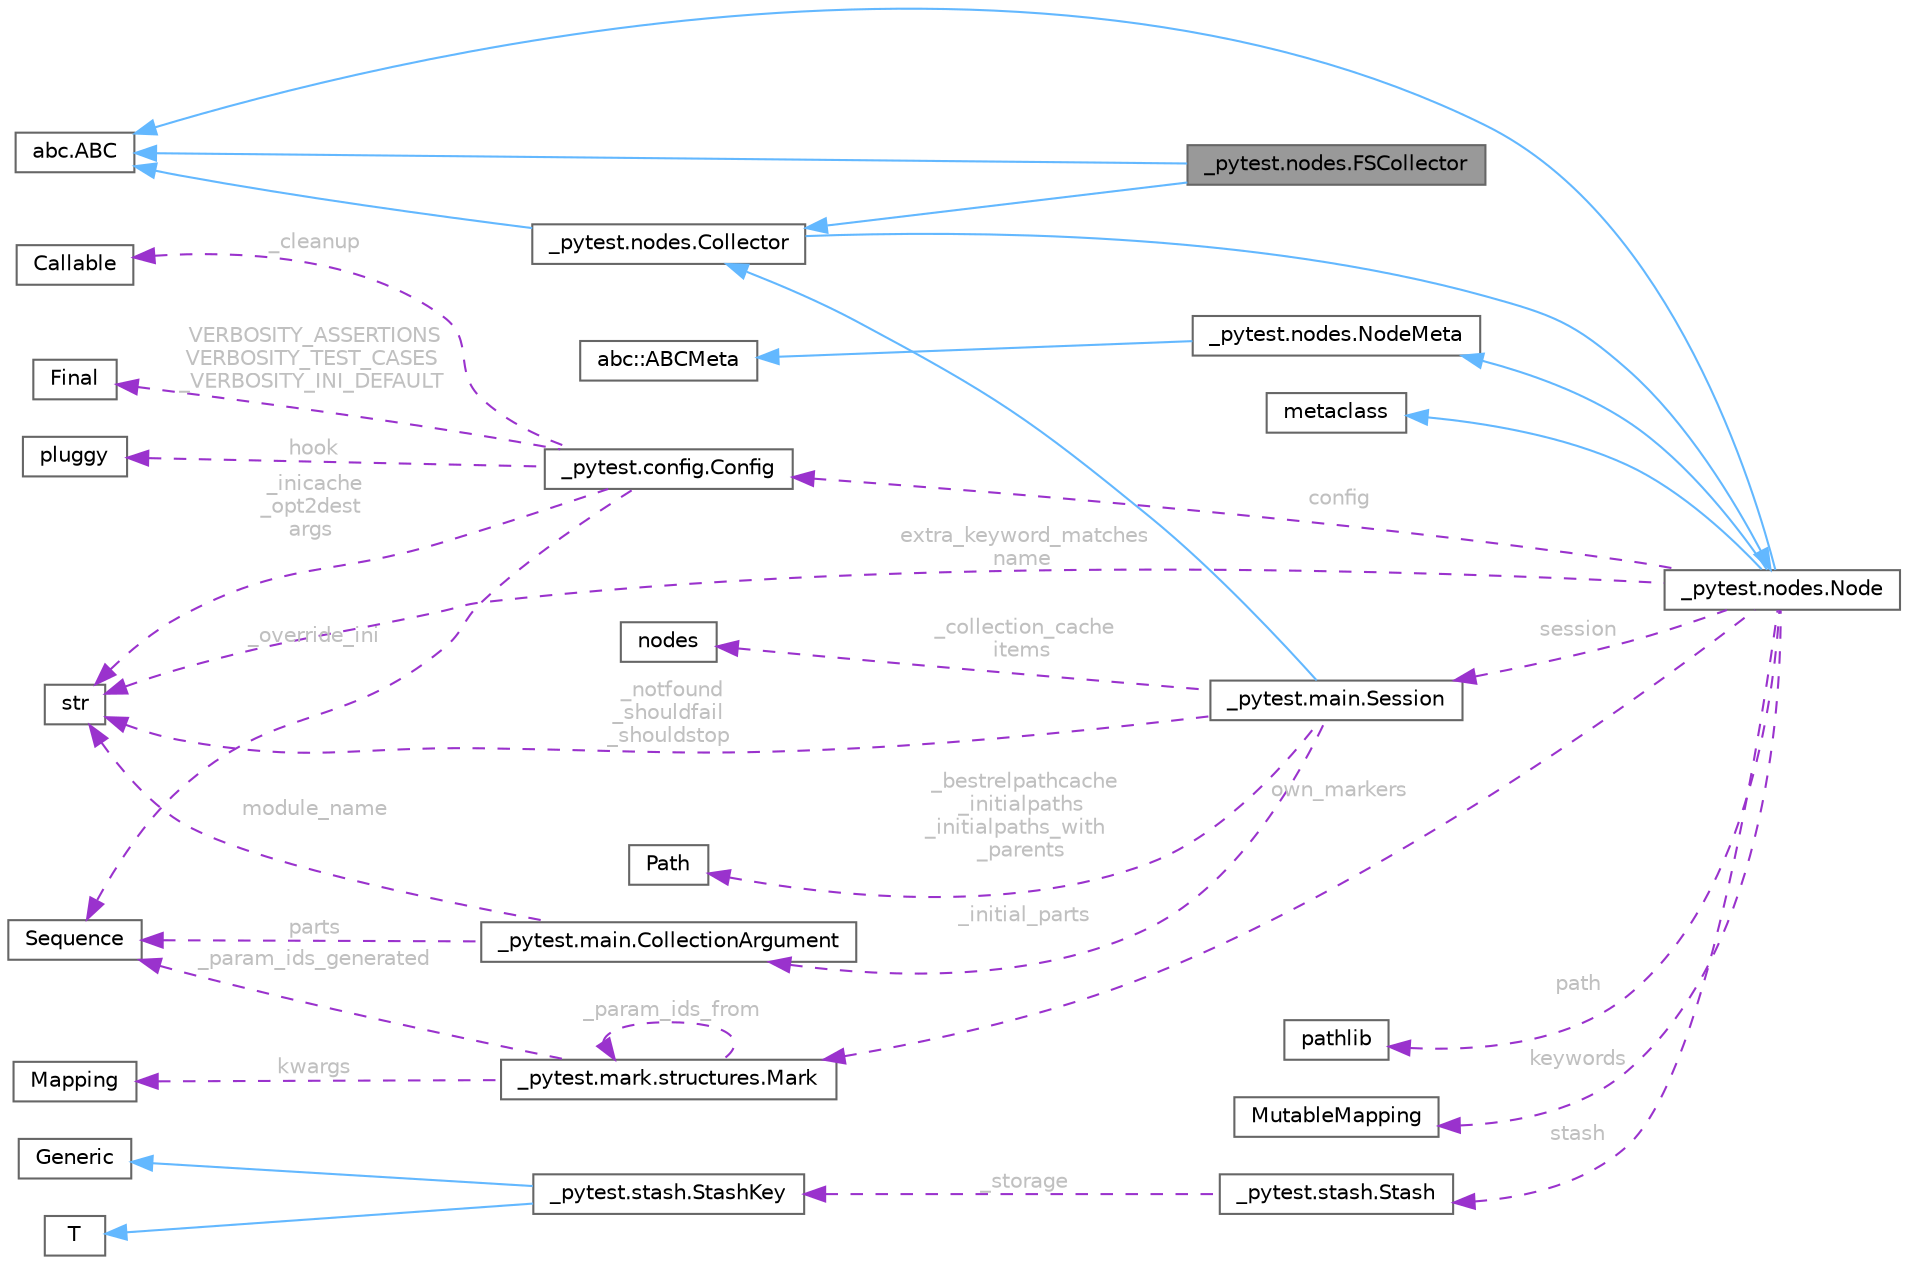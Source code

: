 digraph "_pytest.nodes.FSCollector"
{
 // LATEX_PDF_SIZE
  bgcolor="transparent";
  edge [fontname=Helvetica,fontsize=10,labelfontname=Helvetica,labelfontsize=10];
  node [fontname=Helvetica,fontsize=10,shape=box,height=0.2,width=0.4];
  rankdir="LR";
  Node1 [id="Node000001",label="_pytest.nodes.FSCollector",height=0.2,width=0.4,color="gray40", fillcolor="grey60", style="filled", fontcolor="black",tooltip=" "];
  Node2 -> Node1 [id="edge1_Node000001_Node000002",dir="back",color="steelblue1",style="solid",tooltip=" "];
  Node2 [id="Node000002",label="_pytest.nodes.Collector",height=0.2,width=0.4,color="gray40", fillcolor="white", style="filled",URL="$class__pytest_1_1nodes_1_1_collector.html",tooltip=" "];
  Node3 -> Node2 [id="edge2_Node000002_Node000003",dir="back",color="steelblue1",style="solid",tooltip=" "];
  Node3 [id="Node000003",label="_pytest.nodes.Node",height=0.2,width=0.4,color="gray40", fillcolor="white", style="filled",URL="$class__pytest_1_1nodes_1_1_node.html",tooltip=" "];
  Node4 -> Node3 [id="edge3_Node000003_Node000004",dir="back",color="steelblue1",style="solid",tooltip=" "];
  Node4 [id="Node000004",label="abc.ABC",height=0.2,width=0.4,color="gray40", fillcolor="white", style="filled",tooltip=" "];
  Node5 -> Node3 [id="edge4_Node000003_Node000005",dir="back",color="steelblue1",style="solid",tooltip=" "];
  Node5 [id="Node000005",label="metaclass",height=0.2,width=0.4,color="gray40", fillcolor="white", style="filled",tooltip=" "];
  Node6 -> Node3 [id="edge5_Node000003_Node000006",dir="back",color="steelblue1",style="solid",tooltip=" "];
  Node6 [id="Node000006",label="_pytest.nodes.NodeMeta",height=0.2,width=0.4,color="gray40", fillcolor="white", style="filled",URL="$class__pytest_1_1nodes_1_1_node_meta.html",tooltip=" "];
  Node7 -> Node6 [id="edge6_Node000006_Node000007",dir="back",color="steelblue1",style="solid",tooltip=" "];
  Node7 [id="Node000007",label="abc::ABCMeta",height=0.2,width=0.4,color="gray40", fillcolor="white", style="filled",tooltip=" "];
  Node8 -> Node3 [id="edge7_Node000003_Node000008",dir="back",color="darkorchid3",style="dashed",tooltip=" ",label=" extra_keyword_matches\nname",fontcolor="grey" ];
  Node8 [id="Node000008",label="str",height=0.2,width=0.4,color="gray40", fillcolor="white", style="filled",tooltip=" "];
  Node9 -> Node3 [id="edge8_Node000003_Node000009",dir="back",color="darkorchid3",style="dashed",tooltip=" ",label=" config",fontcolor="grey" ];
  Node9 [id="Node000009",label="_pytest.config.Config",height=0.2,width=0.4,color="gray40", fillcolor="white", style="filled",URL="$class__pytest_1_1config_1_1_config.html",tooltip=" "];
  Node10 -> Node9 [id="edge9_Node000009_Node000010",dir="back",color="darkorchid3",style="dashed",tooltip=" ",label=" VERBOSITY_ASSERTIONS\nVERBOSITY_TEST_CASES\n_VERBOSITY_INI_DEFAULT",fontcolor="grey" ];
  Node10 [id="Node000010",label="Final",height=0.2,width=0.4,color="gray40", fillcolor="white", style="filled",tooltip=" "];
  Node11 -> Node9 [id="edge10_Node000009_Node000011",dir="back",color="darkorchid3",style="dashed",tooltip=" ",label=" hook",fontcolor="grey" ];
  Node11 [id="Node000011",label="pluggy",height=0.2,width=0.4,color="gray40", fillcolor="white", style="filled",tooltip=" "];
  Node8 -> Node9 [id="edge11_Node000009_Node000008",dir="back",color="darkorchid3",style="dashed",tooltip=" ",label=" _inicache\n_opt2dest\nargs",fontcolor="grey" ];
  Node12 -> Node9 [id="edge12_Node000009_Node000012",dir="back",color="darkorchid3",style="dashed",tooltip=" ",label=" _override_ini",fontcolor="grey" ];
  Node12 [id="Node000012",label="Sequence",height=0.2,width=0.4,color="gray40", fillcolor="white", style="filled",tooltip=" "];
  Node13 -> Node9 [id="edge13_Node000009_Node000013",dir="back",color="darkorchid3",style="dashed",tooltip=" ",label=" _cleanup",fontcolor="grey" ];
  Node13 [id="Node000013",label="Callable",height=0.2,width=0.4,color="gray40", fillcolor="white", style="filled",tooltip=" "];
  Node14 -> Node3 [id="edge14_Node000003_Node000014",dir="back",color="darkorchid3",style="dashed",tooltip=" ",label=" session",fontcolor="grey" ];
  Node14 [id="Node000014",label="_pytest.main.Session",height=0.2,width=0.4,color="gray40", fillcolor="white", style="filled",URL="$class__pytest_1_1main_1_1_session.html",tooltip=" "];
  Node2 -> Node14 [id="edge15_Node000014_Node000002",dir="back",color="steelblue1",style="solid",tooltip=" "];
  Node8 -> Node14 [id="edge16_Node000014_Node000008",dir="back",color="darkorchid3",style="dashed",tooltip=" ",label=" _notfound\n_shouldfail\n_shouldstop",fontcolor="grey" ];
  Node15 -> Node14 [id="edge17_Node000014_Node000015",dir="back",color="darkorchid3",style="dashed",tooltip=" ",label=" _bestrelpathcache\n_initialpaths\n_initialpaths_with\l_parents",fontcolor="grey" ];
  Node15 [id="Node000015",label="Path",height=0.2,width=0.4,color="gray40", fillcolor="white", style="filled",tooltip=" "];
  Node16 -> Node14 [id="edge18_Node000014_Node000016",dir="back",color="darkorchid3",style="dashed",tooltip=" ",label=" _initial_parts",fontcolor="grey" ];
  Node16 [id="Node000016",label="_pytest.main.CollectionArgument",height=0.2,width=0.4,color="gray40", fillcolor="white", style="filled",URL="$class__pytest_1_1main_1_1_collection_argument.html",tooltip=" "];
  Node12 -> Node16 [id="edge19_Node000016_Node000012",dir="back",color="darkorchid3",style="dashed",tooltip=" ",label=" parts",fontcolor="grey" ];
  Node8 -> Node16 [id="edge20_Node000016_Node000008",dir="back",color="darkorchid3",style="dashed",tooltip=" ",label=" module_name",fontcolor="grey" ];
  Node17 -> Node14 [id="edge21_Node000014_Node000017",dir="back",color="darkorchid3",style="dashed",tooltip=" ",label=" _collection_cache\nitems",fontcolor="grey" ];
  Node17 [id="Node000017",label="nodes",height=0.2,width=0.4,color="gray40", fillcolor="white", style="filled",tooltip=" "];
  Node18 -> Node3 [id="edge22_Node000003_Node000018",dir="back",color="darkorchid3",style="dashed",tooltip=" ",label=" path",fontcolor="grey" ];
  Node18 [id="Node000018",label="pathlib",height=0.2,width=0.4,color="gray40", fillcolor="white", style="filled",tooltip=" "];
  Node19 -> Node3 [id="edge23_Node000003_Node000019",dir="back",color="darkorchid3",style="dashed",tooltip=" ",label=" keywords",fontcolor="grey" ];
  Node19 [id="Node000019",label="MutableMapping",height=0.2,width=0.4,color="gray40", fillcolor="white", style="filled",tooltip=" "];
  Node20 -> Node3 [id="edge24_Node000003_Node000020",dir="back",color="darkorchid3",style="dashed",tooltip=" ",label=" own_markers",fontcolor="grey" ];
  Node20 [id="Node000020",label="_pytest.mark.structures.Mark",height=0.2,width=0.4,color="gray40", fillcolor="white", style="filled",URL="$class__pytest_1_1mark_1_1structures_1_1_mark.html",tooltip=" "];
  Node21 -> Node20 [id="edge25_Node000020_Node000021",dir="back",color="darkorchid3",style="dashed",tooltip=" ",label=" kwargs",fontcolor="grey" ];
  Node21 [id="Node000021",label="Mapping",height=0.2,width=0.4,color="gray40", fillcolor="white", style="filled",tooltip=" "];
  Node20 -> Node20 [id="edge26_Node000020_Node000020",dir="back",color="darkorchid3",style="dashed",tooltip=" ",label=" _param_ids_from",fontcolor="grey" ];
  Node12 -> Node20 [id="edge27_Node000020_Node000012",dir="back",color="darkorchid3",style="dashed",tooltip=" ",label=" _param_ids_generated",fontcolor="grey" ];
  Node22 -> Node3 [id="edge28_Node000003_Node000022",dir="back",color="darkorchid3",style="dashed",tooltip=" ",label=" stash",fontcolor="grey" ];
  Node22 [id="Node000022",label="_pytest.stash.Stash",height=0.2,width=0.4,color="gray40", fillcolor="white", style="filled",URL="$class__pytest_1_1stash_1_1_stash.html",tooltip=" "];
  Node23 -> Node22 [id="edge29_Node000022_Node000023",dir="back",color="darkorchid3",style="dashed",tooltip=" ",label=" _storage",fontcolor="grey" ];
  Node23 [id="Node000023",label="_pytest.stash.StashKey",height=0.2,width=0.4,color="gray40", fillcolor="white", style="filled",URL="$class__pytest_1_1stash_1_1_stash_key.html",tooltip=" "];
  Node24 -> Node23 [id="edge30_Node000023_Node000024",dir="back",color="steelblue1",style="solid",tooltip=" "];
  Node24 [id="Node000024",label="Generic",height=0.2,width=0.4,color="gray40", fillcolor="white", style="filled",tooltip=" "];
  Node25 -> Node23 [id="edge31_Node000023_Node000025",dir="back",color="steelblue1",style="solid",tooltip=" "];
  Node25 [id="Node000025",label="T",height=0.2,width=0.4,color="gray40", fillcolor="white", style="filled",tooltip=" "];
  Node4 -> Node2 [id="edge32_Node000002_Node000004",dir="back",color="steelblue1",style="solid",tooltip=" "];
  Node4 -> Node1 [id="edge33_Node000001_Node000004",dir="back",color="steelblue1",style="solid",tooltip=" "];
}
